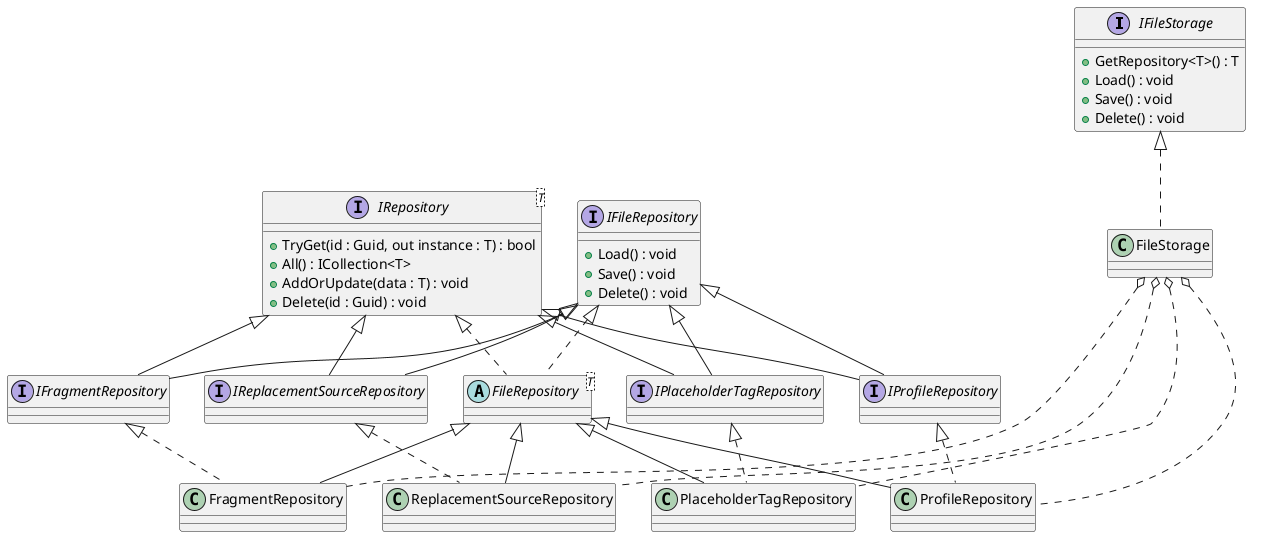 @startuml storage_repository_class_diagram

interface IFileStorage {
    + GetRepository<T>() : T
    + Load() : void
    + Save() : void
    + Delete() : void
}

interface IFileRepository {
    + Load() : void
    + Save() : void
    + Delete() : void
}

interface IRepository<T> {
    + TryGet(id : Guid, out instance : T) : bool
    + All() : ICollection<T>
    + AddOrUpdate(data : T) : void
    + Delete(id : Guid) : void
}

interface IProfileRepository
interface IFragmentRepository
interface IPlaceholderTagRepository
interface IReplacementSourceRepository

abstract class FileRepository<T>
class FileStorage
class ProfileRepository
class FragmentRepository
class PlaceholderTagRepository
class ReplacementSourceRepository

IRepository <|-- IProfileRepository
IRepository <|-- IFragmentRepository
IRepository <|-- IPlaceholderTagRepository
IRepository <|-- IReplacementSourceRepository

IFileRepository <|-- IProfileRepository
IFileRepository <|-- IFragmentRepository
IFileRepository <|-- IPlaceholderTagRepository
IFileRepository <|-- IReplacementSourceRepository

IFileStorage <|.. FileStorage
IFileRepository <|.. FileRepository
IRepository <|.. FileRepository

FileRepository <|-- ProfileRepository
FileRepository <|-- FragmentRepository
FileRepository <|-- PlaceholderTagRepository
FileRepository <|-- ReplacementSourceRepository

IProfileRepository <|.. ProfileRepository
IFragmentRepository <|.. FragmentRepository
IPlaceholderTagRepository <|.. PlaceholderTagRepository
IReplacementSourceRepository <|.. ReplacementSourceRepository

FileStorage o... ProfileRepository
FileStorage o... FragmentRepository
FileStorage o... PlaceholderTagRepository
FileStorage o... ReplacementSourceRepository

@enduml
